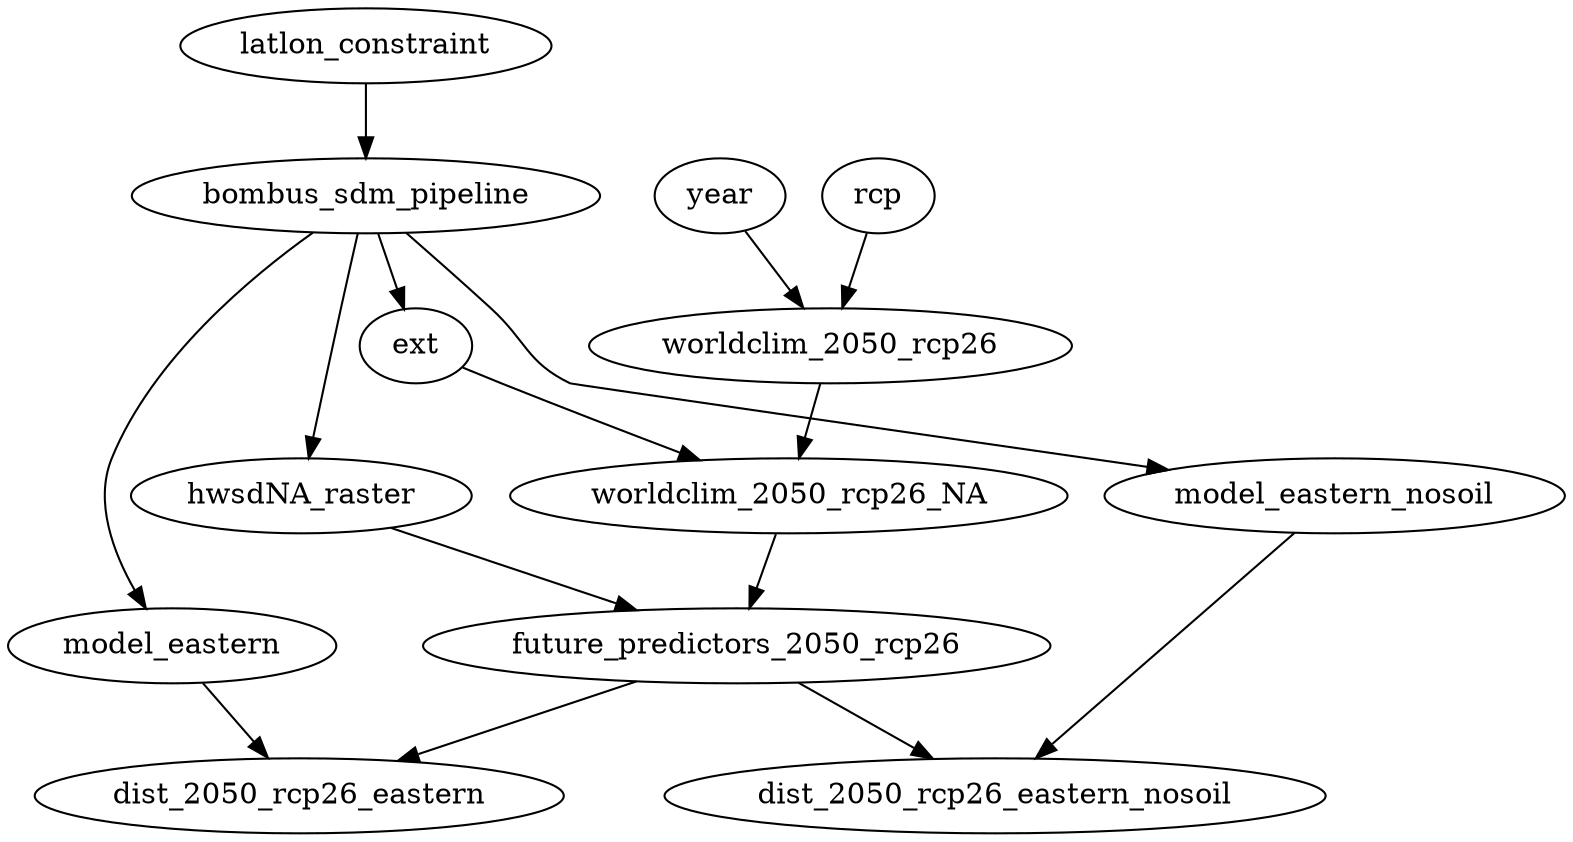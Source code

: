 ## run BIOCLIM with squash bee data
#getlatlon <- function(occurrence_data) {
#  lon = unlist(lapply(occurrence_data[,"decimalLongitude"], as.numeric))
#  lat = unlist(lapply(occurrence_data[,"decimalLatitude"], as.numeric))
#  latlon = cbind(lon,lat)
#  colnames(latlon) <- c("lon","lat")
#  return(as.data.frame(latlon))
#}
#getdates <- function(occurrence_data) {
#  dates_str = lapply(occurrence_data[,"eventDate"], as.character)
#  codes <- dates_str 
#  dates <- t(sapply(codes,substring,first=c(1,6,9),last=c(4,7,10)))
#  colnames(dates) <- c("year","month","day")
#  return(as.data.frame(dates,stringsAsFactors=FALSE))
#}
#great_circle_distance <- function(latlon1,latlon2,r) {
#    phi1 <- latlon1['lat']*pi/180
#    lam1 <- latlon1['lon']*pi/180
#    phi2 <- latlon2['lat']*pi/180
#    lam2 <- latlon2['lon']*pi/180
#    r*atan(sqrt((cos(phi2)*sin(abs(lam2-lam1)))^2+(cos(phi1)*sin(phi2)-sin(phi1)*cos(phi2)*cos(abs(lam2-lam1)))^2)/(sin(phi1)*sin(phi2)+cos(phi1)*cos(phi2)*cos(abs(lam2-lam1))))
#    #r*acos(sin(phi1)*sin(phi2)+cos(phi1)*cos(phi2)*cos(abs(lam2-lam1)))
#}
#sparsify <- function(latlon, delta) {
#    latlon_sparse <- data.frame(lon=c(),lat=c())
#    for (i in 1:nrow(latlon)) {
#        if (nrow(latlon_sparse)>0) {
#            if (all(apply(latlon_sparse,1,function(x) great_circle_distance(x, latlon[i,],6371)>delta))) {
#                latlon_sparse <- rbind(latlon_sparse, data.frame(lon=latlon[i,'lon'],lat=latlon[i,'lat']))
#            }
#        } else {
#            latlon_sparse <- rbind(latlon_sparse, data.frame(lon=latlon[i,'lon'],lat=latlon[i,'lat']))
#        }
#    }
#    latlon_sparse
#}
#library(rgbif)
#library(dismo)
#library(raster)
#library(rbison)
#pipeline_dir <- "/home/cld/dotpipeR/dot/"
#getSoilComp <- function(soilData,pt) {
#  i <- which(sapply(1:length(soilData$spatial),function(i) gContains(soilData$spatial[i,],pt)))
#  soilData$comp[with(soilData$comp,MUKEY==soilData$spatial[i,]$MUKEY),2]
#}
#rename_obj <- function(obj, new_names) {
#  names(obj) <- new_names
#  return(obj)
#}
digraph bombus_sdm_predictions_2050_rcp26 {
    latlon_constraint [expression="expression(TRUE)"]

    latlon_constraint -> bombus_sdm_pipeline
    bombus_sdm_pipeline [expression="eval.Pipeline(read.Pipeline(paste0(pipeline_dir,'bombus_sdm.dot')),cachedir=cachedir, latlon_constraint=latlon_constraint)"]

    bombus_sdm_pipeline -> ext 
    ext [expression="bombus_sdm_pipeline['ext']"]

    bombus_sdm_pipeline -> hwsdNA_raster 
    hwsdNA_raster [expression="bombus_sdm_pipeline['hwsdNA_raster']"]

    bombus_sdm_pipeline -> model_eastern_nosoil 
    model_eastern_nosoil [expression="bombus_sdm_pipeline['model_eastern_nosoil']"]

//    bombus_sdm_pipeline -> model_eastern_nosoil 
//    model_eastern_nosoil [expression="bombus_sdm_pipeline['model_eastern_nosoil']"]

    bombus_sdm_pipeline -> model_eastern 
    model_eastern [expression="bombus_sdm_pipeline['model_eastern']"]

    rcp -> worldclim_2050_rcp26
    year -> worldclim_2050_rcp26
    worldclim_2050_rcp26 [expression="rename_obj(getData(name='CMIP5',var='bio',res=10, model='BC', rcp=rcp, year=year), paste0('bio',c(1:19)))"]

    worldclim_2050_rcp26 -> worldclim_2050_rcp26_NA [name=x]
    ext -> worldclim_2050_rcp26_NA
    worldclim_2050_rcp26_NA [function=crop,y=ext]

    worldclim_2050_rcp26_NA -> future_predictors_2050_rcp26
    hwsdNA_raster -> future_predictors_2050_rcp26
//    future_predictors_2050_rcp26 [function=identity];
    future_predictors_2050_rcp26 [expression="stack(worldclim_2050_rcp26_NA,hwsdNA_raster)"];

    future_predictors_2050_rcp26 -> dist_2050_rcp26_eastern_nosoil [name=object]
    model_eastern_nosoil -> dist_2050_rcp26_eastern_nosoil [name=model];
    dist_2050_rcp26_eastern_nosoil [function=predict, progress="''"];

    future_predictors_2050_rcp26 -> dist_2050_rcp26_eastern [name=object]
    model_eastern -> dist_2050_rcp26_eastern [name=model];
    dist_2050_rcp26_eastern [function=predict, progress="''"];

//    future_predictors_2050_rcp26 -> dist_2050_rcp26_eastern_nosoil [name=object]
//    model_eastern_nosoil -> dist_2050_rcp26_eastern_nosoil [name=model];
//    dist_2050_rcp26_eastern_nosoil [function=predict, progress="''"];
}
